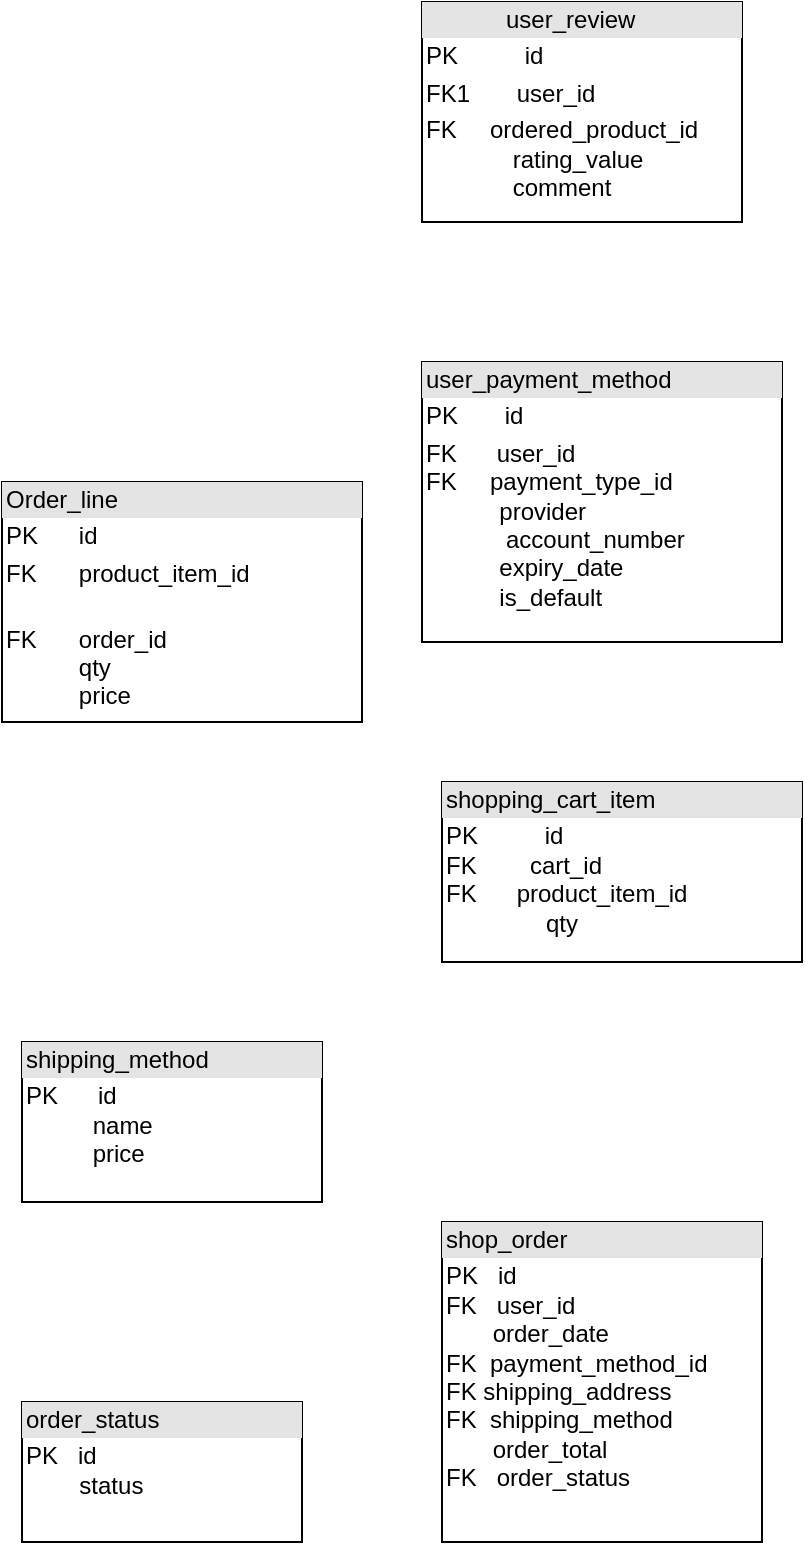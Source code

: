 <mxfile version="26.0.10">
  <diagram id="C5RBs43oDa-KdzZeNtuy" name="Page-1">
    <mxGraphModel dx="2117" dy="599" grid="1" gridSize="10" guides="1" tooltips="1" connect="1" arrows="1" fold="1" page="1" pageScale="1" pageWidth="827" pageHeight="1169" math="0" shadow="0">
      <root>
        <mxCell id="WIyWlLk6GJQsqaUBKTNV-0" />
        <mxCell id="WIyWlLk6GJQsqaUBKTNV-1" parent="WIyWlLk6GJQsqaUBKTNV-0" />
        <mxCell id="xAWIOG_WaTYjkXeqOxTS-15" style="edgeStyle=orthogonalEdgeStyle;rounded=0;orthogonalLoop=1;jettySize=auto;html=1;exitX=0.5;exitY=1;exitDx=0;exitDy=0;" edge="1" parent="WIyWlLk6GJQsqaUBKTNV-1" source="xAWIOG_WaTYjkXeqOxTS-13">
          <mxGeometry relative="1" as="geometry">
            <mxPoint x="-430" y="370" as="targetPoint" />
          </mxGeometry>
        </mxCell>
        <mxCell id="xAWIOG_WaTYjkXeqOxTS-13" value="&lt;div style=&quot;box-sizing:border-box;width:100%;background:#e4e4e4;padding:2px;&quot;&gt;Order_line&lt;/div&gt;&lt;table style=&quot;width:100%;font-size:1em;&quot; cellpadding=&quot;2&quot; cellspacing=&quot;0&quot;&gt;&lt;tbody&gt;&lt;tr&gt;&lt;td&gt;PK&lt;/td&gt;&lt;td&gt;id&lt;br&gt;&lt;/td&gt;&lt;/tr&gt;&lt;tr&gt;&lt;td&gt;FK&amp;nbsp;&lt;br&gt;&lt;/td&gt;&lt;td&gt;product_item_id&lt;br&gt;&lt;/td&gt;&lt;/tr&gt;&lt;tr&gt;&lt;td&gt;&lt;br&gt;FK&lt;br&gt;&lt;br&gt;&lt;br&gt;&lt;br&gt;&lt;/td&gt;&lt;td&gt;order_id&lt;br&gt;qty&lt;br&gt;price&lt;/td&gt;&lt;/tr&gt;&lt;/tbody&gt;&lt;/table&gt;" style="verticalAlign=top;align=left;overflow=fill;html=1;whiteSpace=wrap;" vertex="1" parent="WIyWlLk6GJQsqaUBKTNV-1">
          <mxGeometry x="-540" y="270" width="180" height="120" as="geometry" />
        </mxCell>
        <mxCell id="xAWIOG_WaTYjkXeqOxTS-17" value="&lt;div style=&quot;box-sizing:border-box;width:100%;background:#e4e4e4;padding:2px;&quot;&gt;&amp;nbsp; &amp;nbsp; &amp;nbsp; &amp;nbsp; &amp;nbsp; &amp;nbsp; user_review&lt;/div&gt;&lt;table style=&quot;width:100%;font-size:1em;&quot; cellpadding=&quot;2&quot; cellspacing=&quot;0&quot;&gt;&lt;tbody&gt;&lt;tr&gt;&lt;td&gt;PK&amp;nbsp; &amp;nbsp; &amp;nbsp; &amp;nbsp; &amp;nbsp; id&lt;/td&gt;&lt;td&gt;&lt;br&gt;&lt;/td&gt;&lt;/tr&gt;&lt;tr&gt;&lt;td&gt;FK1&amp;nbsp; &amp;nbsp; &amp;nbsp; &amp;nbsp;user_id&lt;/td&gt;&lt;td&gt;&lt;br&gt;&lt;/td&gt;&lt;/tr&gt;&lt;tr&gt;&lt;td&gt;FK&amp;nbsp; &amp;nbsp; &amp;nbsp;ordered_product_id&lt;br&gt;&amp;nbsp; &amp;nbsp; &amp;nbsp; &amp;nbsp; &amp;nbsp; &amp;nbsp; &amp;nbsp;rating_value&lt;br&gt;&amp;nbsp; &amp;nbsp; &amp;nbsp; &amp;nbsp; &amp;nbsp; &amp;nbsp; &amp;nbsp;comment&lt;br&gt;&amp;nbsp; &amp;nbsp;&amp;nbsp;&lt;/td&gt;&lt;td&gt;&lt;br&gt;&lt;br&gt;&lt;/td&gt;&lt;/tr&gt;&lt;/tbody&gt;&lt;/table&gt;" style="verticalAlign=top;align=left;overflow=fill;html=1;whiteSpace=wrap;" vertex="1" parent="WIyWlLk6GJQsqaUBKTNV-1">
          <mxGeometry x="-330" y="30" width="160" height="110" as="geometry" />
        </mxCell>
        <mxCell id="xAWIOG_WaTYjkXeqOxTS-19" value="&lt;div style=&quot;box-sizing:border-box;width:100%;background:#e4e4e4;padding:2px;&quot;&gt;user_payment_method&lt;/div&gt;&lt;table style=&quot;width:100%;font-size:1em;&quot; cellpadding=&quot;2&quot; cellspacing=&quot;0&quot;&gt;&lt;tbody&gt;&lt;tr&gt;&lt;td&gt;PK&amp;nbsp; &amp;nbsp; &amp;nbsp; &amp;nbsp;id&lt;/td&gt;&lt;td&gt;&lt;br&gt;&lt;/td&gt;&lt;/tr&gt;&lt;tr&gt;&lt;td&gt;FK&amp;nbsp; &amp;nbsp; &amp;nbsp; user_id&lt;br&gt;FK&amp;nbsp; &amp;nbsp; &amp;nbsp;payment_type_id&lt;br&gt;&amp;nbsp; &amp;nbsp; &amp;nbsp; &amp;nbsp; &amp;nbsp; &amp;nbsp;provider&lt;br&gt;&amp;nbsp; &amp;nbsp; &amp;nbsp; &amp;nbsp; &amp;nbsp; &amp;nbsp; account_number&lt;br&gt;&amp;nbsp; &amp;nbsp; &amp;nbsp; &amp;nbsp; &amp;nbsp; &amp;nbsp;expiry_date&lt;br&gt;&amp;nbsp; &amp;nbsp; &amp;nbsp; &amp;nbsp; &amp;nbsp; &amp;nbsp;is_default&lt;/td&gt;&lt;td&gt;&lt;br&gt;&lt;/td&gt;&lt;/tr&gt;&lt;tr&gt;&lt;td&gt;&lt;/td&gt;&lt;td&gt;&lt;br&gt;&lt;/td&gt;&lt;/tr&gt;&lt;/tbody&gt;&lt;/table&gt;" style="verticalAlign=top;align=left;overflow=fill;html=1;whiteSpace=wrap;" vertex="1" parent="WIyWlLk6GJQsqaUBKTNV-1">
          <mxGeometry x="-330" y="210" width="180" height="140" as="geometry" />
        </mxCell>
        <mxCell id="xAWIOG_WaTYjkXeqOxTS-20" value="&lt;div style=&quot;box-sizing:border-box;width:100%;background:#e4e4e4;padding:2px;&quot;&gt;shopping_cart_item&lt;/div&gt;&lt;table style=&quot;width:100%;font-size:1em;&quot; cellpadding=&quot;2&quot; cellspacing=&quot;0&quot;&gt;&lt;tbody&gt;&lt;tr&gt;&lt;td&gt;PK&amp;nbsp; &amp;nbsp; &amp;nbsp; &amp;nbsp; &amp;nbsp; id&lt;br&gt;FK&amp;nbsp; &amp;nbsp; &amp;nbsp; &amp;nbsp; cart_id&lt;br&gt;FK&amp;nbsp; &amp;nbsp; &amp;nbsp; product_item_id&lt;br&gt;&amp;nbsp; &amp;nbsp; &amp;nbsp; &amp;nbsp; &amp;nbsp; &amp;nbsp; &amp;nbsp; &amp;nbsp;qty&lt;/td&gt;&lt;td&gt;&lt;br&gt;&lt;/td&gt;&lt;/tr&gt;&lt;tr&gt;&lt;td&gt;&lt;br&gt;&lt;/td&gt;&lt;td&gt;&lt;br&gt;&lt;/td&gt;&lt;/tr&gt;&lt;tr&gt;&lt;td&gt;&lt;/td&gt;&lt;td&gt;&lt;br&gt;&lt;/td&gt;&lt;/tr&gt;&lt;/tbody&gt;&lt;/table&gt;" style="verticalAlign=top;align=left;overflow=fill;html=1;whiteSpace=wrap;" vertex="1" parent="WIyWlLk6GJQsqaUBKTNV-1">
          <mxGeometry x="-320" y="420" width="180" height="90" as="geometry" />
        </mxCell>
        <mxCell id="xAWIOG_WaTYjkXeqOxTS-21" value="&lt;div style=&quot;box-sizing:border-box;width:100%;background:#e4e4e4;padding:2px;&quot;&gt;shipping_method&lt;/div&gt;&lt;table style=&quot;width:100%;font-size:1em;&quot; cellpadding=&quot;2&quot; cellspacing=&quot;0&quot;&gt;&lt;tbody&gt;&lt;tr&gt;&lt;td&gt;PK&amp;nbsp; &amp;nbsp; &amp;nbsp; id&lt;br&gt;&amp;nbsp; &amp;nbsp; &amp;nbsp; &amp;nbsp; &amp;nbsp; name&lt;br&gt;&amp;nbsp; &amp;nbsp; &amp;nbsp; &amp;nbsp; &amp;nbsp; price&lt;/td&gt;&lt;td&gt;&lt;br&gt;&lt;/td&gt;&lt;/tr&gt;&lt;tr&gt;&lt;td&gt;&lt;br&gt;&lt;/td&gt;&lt;td&gt;&lt;br&gt;&lt;/td&gt;&lt;/tr&gt;&lt;tr&gt;&lt;td&gt;&lt;/td&gt;&lt;td&gt;&lt;br&gt;&lt;/td&gt;&lt;/tr&gt;&lt;/tbody&gt;&lt;/table&gt;" style="verticalAlign=top;align=left;overflow=fill;html=1;whiteSpace=wrap;" vertex="1" parent="WIyWlLk6GJQsqaUBKTNV-1">
          <mxGeometry x="-530" y="550" width="150" height="80" as="geometry" />
        </mxCell>
        <mxCell id="xAWIOG_WaTYjkXeqOxTS-22" value="&lt;div style=&quot;box-sizing:border-box;width:100%;background:#e4e4e4;padding:2px;&quot;&gt;order_status&lt;/div&gt;&lt;table style=&quot;width:100%;font-size:1em;&quot; cellpadding=&quot;2&quot; cellspacing=&quot;0&quot;&gt;&lt;tbody&gt;&lt;tr&gt;&lt;td&gt;PK&amp;nbsp; &amp;nbsp;id&lt;br&gt;&amp;nbsp; &amp;nbsp; &amp;nbsp; &amp;nbsp; status&lt;/td&gt;&lt;td&gt;&lt;br&gt;&lt;/td&gt;&lt;/tr&gt;&lt;tr&gt;&lt;td&gt;&lt;br&gt;&lt;/td&gt;&lt;td&gt;&lt;br&gt;&lt;/td&gt;&lt;/tr&gt;&lt;tr&gt;&lt;td&gt;&lt;/td&gt;&lt;td&gt;&lt;br&gt;&lt;/td&gt;&lt;/tr&gt;&lt;/tbody&gt;&lt;/table&gt;" style="verticalAlign=top;align=left;overflow=fill;html=1;whiteSpace=wrap;" vertex="1" parent="WIyWlLk6GJQsqaUBKTNV-1">
          <mxGeometry x="-530" y="730" width="140" height="70" as="geometry" />
        </mxCell>
        <mxCell id="xAWIOG_WaTYjkXeqOxTS-23" value="&lt;div style=&quot;box-sizing:border-box;width:100%;background:#e4e4e4;padding:2px;&quot;&gt;shop_order&lt;/div&gt;&lt;table style=&quot;width:100%;font-size:1em;&quot; cellpadding=&quot;2&quot; cellspacing=&quot;0&quot;&gt;&lt;tbody&gt;&lt;tr&gt;&lt;td&gt;PK&amp;nbsp; &amp;nbsp;id&lt;br&gt;FK&amp;nbsp; &amp;nbsp;user_id&lt;br&gt;&amp;nbsp; &amp;nbsp; &amp;nbsp; &amp;nbsp;order_date&lt;br&gt;FK&amp;nbsp; payment_method_id&lt;br&gt;FK shipping_address&lt;br&gt;FK&amp;nbsp; shipping_method&lt;br&gt;&amp;nbsp; &amp;nbsp; &amp;nbsp; &amp;nbsp;order_total&lt;br&gt;FK&amp;nbsp; &amp;nbsp;order_status&lt;br&gt;&lt;br&gt;&lt;/td&gt;&lt;td&gt;&lt;br&gt;&lt;/td&gt;&lt;/tr&gt;&lt;tr&gt;&lt;td&gt;&lt;br&gt;&lt;/td&gt;&lt;td&gt;&lt;br&gt;&lt;/td&gt;&lt;/tr&gt;&lt;tr&gt;&lt;td&gt;&lt;/td&gt;&lt;td&gt;&lt;br&gt;&lt;/td&gt;&lt;/tr&gt;&lt;/tbody&gt;&lt;/table&gt;" style="verticalAlign=top;align=left;overflow=fill;html=1;whiteSpace=wrap;" vertex="1" parent="WIyWlLk6GJQsqaUBKTNV-1">
          <mxGeometry x="-320" y="640" width="160" height="160" as="geometry" />
        </mxCell>
      </root>
    </mxGraphModel>
  </diagram>
</mxfile>

